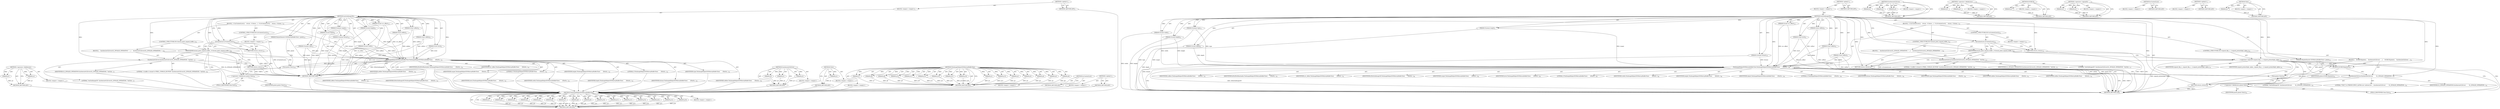 digraph "View" {
vulnerable_117 [label=<(METHOD,&lt;operator&gt;.fieldAccess)>];
vulnerable_118 [label=<(PARAM,p1)>];
vulnerable_119 [label=<(PARAM,p2)>];
vulnerable_120 [label=<(BLOCK,&lt;empty&gt;,&lt;empty&gt;)>];
vulnerable_121 [label=<(METHOD_RETURN,ANY)>];
vulnerable_6 [label=<(METHOD,&lt;global&gt;)<SUB>1</SUB>>];
vulnerable_7 [label=<(BLOCK,&lt;empty&gt;,&lt;empty&gt;)<SUB>1</SUB>>];
vulnerable_8 [label=<(METHOD,texSubImage3D)<SUB>1</SUB>>];
vulnerable_9 [label=<(PARAM,GLenum target)<SUB>2</SUB>>];
vulnerable_10 [label=<(PARAM,GLint level)<SUB>3</SUB>>];
vulnerable_11 [label=<(PARAM,GLint xoffset)<SUB>4</SUB>>];
vulnerable_12 [label=<(PARAM,GLint yoffset)<SUB>5</SUB>>];
vulnerable_13 [label=<(PARAM,GLint zoffset)<SUB>6</SUB>>];
vulnerable_14 [label=<(PARAM,GLsizei width)<SUB>7</SUB>>];
vulnerable_15 [label=<(PARAM,GLsizei height)<SUB>8</SUB>>];
vulnerable_16 [label=<(PARAM,GLsizei depth)<SUB>9</SUB>>];
vulnerable_17 [label=<(PARAM,GLenum format)<SUB>10</SUB>>];
vulnerable_18 [label=<(PARAM,GLenum type)<SUB>11</SUB>>];
vulnerable_19 [label=<(PARAM,MaybeShared&lt;DOMArrayBufferView&gt; pixels)<SUB>12</SUB>>];
vulnerable_20 [label=<(PARAM,GLuint src_offset)<SUB>13</SUB>>];
vulnerable_21 [label=<(BLOCK,{
  if (isContextLost())
    return;
  if (boun...,{
  if (isContextLost())
    return;
  if (boun...)<SUB>13</SUB>>];
vulnerable_22 [label=<(CONTROL_STRUCTURE,IF,if (isContextLost()))<SUB>14</SUB>>];
vulnerable_23 [label=<(isContextLost,isContextLost())<SUB>14</SUB>>];
vulnerable_24 [label=<(BLOCK,&lt;empty&gt;,&lt;empty&gt;)<SUB>15</SUB>>];
vulnerable_25 [label=<(RETURN,return;,return;)<SUB>15</SUB>>];
vulnerable_26 [label=<(CONTROL_STRUCTURE,IF,if (bound_pixel_unpack_buffer_))<SUB>16</SUB>>];
vulnerable_27 [label=<(IDENTIFIER,bound_pixel_unpack_buffer_,if (bound_pixel_unpack_buffer_))<SUB>16</SUB>>];
vulnerable_28 [label=<(BLOCK,{
    SynthesizeGLError(GL_INVALID_OPERATION, &quot;...,{
    SynthesizeGLError(GL_INVALID_OPERATION, &quot;...)<SUB>16</SUB>>];
vulnerable_29 [label=<(SynthesizeGLError,SynthesizeGLError(GL_INVALID_OPERATION, &quot;texSub...)<SUB>17</SUB>>];
vulnerable_30 [label=<(IDENTIFIER,GL_INVALID_OPERATION,SynthesizeGLError(GL_INVALID_OPERATION, &quot;texSub...)<SUB>17</SUB>>];
vulnerable_31 [label=<(LITERAL,&quot;texSubImage3D&quot;,SynthesizeGLError(GL_INVALID_OPERATION, &quot;texSub...)<SUB>17</SUB>>];
vulnerable_32 [label=<(LITERAL,&quot;a buffer is bound to PIXEL_UNPACK_BUFFER&quot;,SynthesizeGLError(GL_INVALID_OPERATION, &quot;texSub...)<SUB>18</SUB>>];
vulnerable_33 [label=<(RETURN,return;,return;)<SUB>19</SUB>>];
vulnerable_34 [label=<(TexImageHelperDOMArrayBufferView,TexImageHelperDOMArrayBufferView(
       kTexSu...)<SUB>21</SUB>>];
vulnerable_35 [label=<(IDENTIFIER,kTexSubImage3D,TexImageHelperDOMArrayBufferView(
       kTexSu...)<SUB>22</SUB>>];
vulnerable_36 [label=<(IDENTIFIER,target,TexImageHelperDOMArrayBufferView(
       kTexSu...)<SUB>22</SUB>>];
vulnerable_37 [label=<(IDENTIFIER,level,TexImageHelperDOMArrayBufferView(
       kTexSu...)<SUB>22</SUB>>];
vulnerable_38 [label=<(LITERAL,0,TexImageHelperDOMArrayBufferView(
       kTexSu...)<SUB>22</SUB>>];
vulnerable_39 [label=<(IDENTIFIER,width,TexImageHelperDOMArrayBufferView(
       kTexSu...)<SUB>22</SUB>>];
vulnerable_40 [label=<(IDENTIFIER,height,TexImageHelperDOMArrayBufferView(
       kTexSu...)<SUB>22</SUB>>];
vulnerable_41 [label=<(IDENTIFIER,depth,TexImageHelperDOMArrayBufferView(
       kTexSu...)<SUB>22</SUB>>];
vulnerable_42 [label=<(LITERAL,0,TexImageHelperDOMArrayBufferView(
       kTexSu...)<SUB>22</SUB>>];
vulnerable_43 [label=<(IDENTIFIER,format,TexImageHelperDOMArrayBufferView(
       kTexSu...)<SUB>22</SUB>>];
vulnerable_44 [label=<(IDENTIFIER,type,TexImageHelperDOMArrayBufferView(
       kTexSu...)<SUB>22</SUB>>];
vulnerable_45 [label=<(IDENTIFIER,xoffset,TexImageHelperDOMArrayBufferView(
       kTexSu...)<SUB>23</SUB>>];
vulnerable_46 [label=<(IDENTIFIER,yoffset,TexImageHelperDOMArrayBufferView(
       kTexSu...)<SUB>23</SUB>>];
vulnerable_47 [label=<(IDENTIFIER,zoffset,TexImageHelperDOMArrayBufferView(
       kTexSu...)<SUB>23</SUB>>];
vulnerable_48 [label=<(View,pixels.View())<SUB>23</SUB>>];
vulnerable_49 [label=<(&lt;operator&gt;.fieldAccess,pixels.View)<SUB>23</SUB>>];
vulnerable_50 [label=<(IDENTIFIER,pixels,pixels.View())<SUB>23</SUB>>];
vulnerable_51 [label=<(FIELD_IDENTIFIER,View,View)<SUB>23</SUB>>];
vulnerable_52 [label=<(IDENTIFIER,kNullNotReachable,TexImageHelperDOMArrayBufferView(
       kTexSu...)<SUB>23</SUB>>];
vulnerable_53 [label=<(IDENTIFIER,src_offset,TexImageHelperDOMArrayBufferView(
       kTexSu...)<SUB>23</SUB>>];
vulnerable_54 [label=<(METHOD_RETURN,void)<SUB>1</SUB>>];
vulnerable_56 [label=<(METHOD_RETURN,ANY)<SUB>1</SUB>>];
vulnerable_88 [label=<(METHOD,SynthesizeGLError)>];
vulnerable_89 [label=<(PARAM,p1)>];
vulnerable_90 [label=<(PARAM,p2)>];
vulnerable_91 [label=<(PARAM,p3)>];
vulnerable_92 [label=<(BLOCK,&lt;empty&gt;,&lt;empty&gt;)>];
vulnerable_93 [label=<(METHOD_RETURN,ANY)>];
vulnerable_113 [label=<(METHOD,View)>];
vulnerable_114 [label=<(PARAM,p1)>];
vulnerable_115 [label=<(BLOCK,&lt;empty&gt;,&lt;empty&gt;)>];
vulnerable_116 [label=<(METHOD_RETURN,ANY)>];
vulnerable_94 [label=<(METHOD,TexImageHelperDOMArrayBufferView)>];
vulnerable_95 [label=<(PARAM,p1)>];
vulnerable_96 [label=<(PARAM,p2)>];
vulnerable_97 [label=<(PARAM,p3)>];
vulnerable_98 [label=<(PARAM,p4)>];
vulnerable_99 [label=<(PARAM,p5)>];
vulnerable_100 [label=<(PARAM,p6)>];
vulnerable_101 [label=<(PARAM,p7)>];
vulnerable_102 [label=<(PARAM,p8)>];
vulnerable_103 [label=<(PARAM,p9)>];
vulnerable_104 [label=<(PARAM,p10)>];
vulnerable_105 [label=<(PARAM,p11)>];
vulnerable_106 [label=<(PARAM,p12)>];
vulnerable_107 [label=<(PARAM,p13)>];
vulnerable_108 [label=<(PARAM,p14)>];
vulnerable_109 [label=<(PARAM,p15)>];
vulnerable_110 [label=<(PARAM,p16)>];
vulnerable_111 [label=<(BLOCK,&lt;empty&gt;,&lt;empty&gt;)>];
vulnerable_112 [label=<(METHOD_RETURN,ANY)>];
vulnerable_85 [label=<(METHOD,isContextLost)>];
vulnerable_86 [label=<(BLOCK,&lt;empty&gt;,&lt;empty&gt;)>];
vulnerable_87 [label=<(METHOD_RETURN,ANY)>];
vulnerable_79 [label=<(METHOD,&lt;global&gt;)<SUB>1</SUB>>];
vulnerable_80 [label=<(BLOCK,&lt;empty&gt;,&lt;empty&gt;)>];
vulnerable_81 [label=<(METHOD_RETURN,ANY)>];
fixed_117 [label=<(METHOD,TexImageHelperDOMArrayBufferView)>];
fixed_118 [label=<(PARAM,p1)>];
fixed_119 [label=<(PARAM,p2)>];
fixed_120 [label=<(PARAM,p3)>];
fixed_121 [label=<(PARAM,p4)>];
fixed_122 [label=<(PARAM,p5)>];
fixed_123 [label=<(PARAM,p6)>];
fixed_124 [label=<(PARAM,p7)>];
fixed_125 [label=<(PARAM,p8)>];
fixed_126 [label=<(PARAM,p9)>];
fixed_127 [label=<(PARAM,p10)>];
fixed_128 [label=<(PARAM,p11)>];
fixed_129 [label=<(PARAM,p12)>];
fixed_130 [label=<(PARAM,p13)>];
fixed_131 [label=<(PARAM,p14)>];
fixed_132 [label=<(PARAM,p15)>];
fixed_133 [label=<(PARAM,p16)>];
fixed_134 [label=<(BLOCK,&lt;empty&gt;,&lt;empty&gt;)>];
fixed_135 [label=<(METHOD_RETURN,ANY)>];
fixed_6 [label=<(METHOD,&lt;global&gt;)<SUB>1</SUB>>];
fixed_7 [label=<(BLOCK,&lt;empty&gt;,&lt;empty&gt;)<SUB>1</SUB>>];
fixed_8 [label=<(METHOD,texSubImage3D)<SUB>1</SUB>>];
fixed_9 [label=<(PARAM,GLenum target)<SUB>2</SUB>>];
fixed_10 [label=<(PARAM,GLint level)<SUB>3</SUB>>];
fixed_11 [label=<(PARAM,GLint xoffset)<SUB>4</SUB>>];
fixed_12 [label=<(PARAM,GLint yoffset)<SUB>5</SUB>>];
fixed_13 [label=<(PARAM,GLint zoffset)<SUB>6</SUB>>];
fixed_14 [label=<(PARAM,GLsizei width)<SUB>7</SUB>>];
fixed_15 [label=<(PARAM,GLsizei height)<SUB>8</SUB>>];
fixed_16 [label=<(PARAM,GLsizei depth)<SUB>9</SUB>>];
fixed_17 [label=<(PARAM,GLenum format)<SUB>10</SUB>>];
fixed_18 [label=<(PARAM,GLenum type)<SUB>11</SUB>>];
fixed_19 [label=<(PARAM,MaybeShared&lt;DOMArrayBufferView&gt; pixels)<SUB>12</SUB>>];
fixed_20 [label=<(PARAM,GLuint src_offset)<SUB>13</SUB>>];
fixed_21 [label=<(BLOCK,{
  if (isContextLost())
    return;
  if (boun...,{
  if (isContextLost())
    return;
  if (boun...)<SUB>13</SUB>>];
fixed_22 [label=<(CONTROL_STRUCTURE,IF,if (isContextLost()))<SUB>14</SUB>>];
fixed_23 [label=<(isContextLost,isContextLost())<SUB>14</SUB>>];
fixed_24 [label=<(BLOCK,&lt;empty&gt;,&lt;empty&gt;)<SUB>15</SUB>>];
fixed_25 [label=<(RETURN,return;,return;)<SUB>15</SUB>>];
fixed_26 [label=<(CONTROL_STRUCTURE,IF,if (bound_pixel_unpack_buffer_))<SUB>16</SUB>>];
fixed_27 [label=<(IDENTIFIER,bound_pixel_unpack_buffer_,if (bound_pixel_unpack_buffer_))<SUB>16</SUB>>];
fixed_28 [label=<(BLOCK,{
    SynthesizeGLError(GL_INVALID_OPERATION, &quot;...,{
    SynthesizeGLError(GL_INVALID_OPERATION, &quot;...)<SUB>16</SUB>>];
fixed_29 [label=<(SynthesizeGLError,SynthesizeGLError(GL_INVALID_OPERATION, &quot;texSub...)<SUB>17</SUB>>];
fixed_30 [label=<(IDENTIFIER,GL_INVALID_OPERATION,SynthesizeGLError(GL_INVALID_OPERATION, &quot;texSub...)<SUB>17</SUB>>];
fixed_31 [label=<(LITERAL,&quot;texSubImage3D&quot;,SynthesizeGLError(GL_INVALID_OPERATION, &quot;texSub...)<SUB>17</SUB>>];
fixed_32 [label=<(LITERAL,&quot;a buffer is bound to PIXEL_UNPACK_BUFFER&quot;,SynthesizeGLError(GL_INVALID_OPERATION, &quot;texSub...)<SUB>18</SUB>>];
fixed_33 [label=<(RETURN,return;,return;)<SUB>19</SUB>>];
fixed_34 [label=<(CONTROL_STRUCTURE,IF,if (unpack_flip_y_ || unpack_premultiply_alpha_))<SUB>21</SUB>>];
fixed_35 [label=<(&lt;operator&gt;.logicalOr,unpack_flip_y_ || unpack_premultiply_alpha_)<SUB>21</SUB>>];
fixed_36 [label=<(IDENTIFIER,unpack_flip_y_,unpack_flip_y_ || unpack_premultiply_alpha_)<SUB>21</SUB>>];
fixed_37 [label=<(IDENTIFIER,unpack_premultiply_alpha_,unpack_flip_y_ || unpack_premultiply_alpha_)<SUB>21</SUB>>];
fixed_38 [label=<(BLOCK,{
    DCHECK(pixels);
    SynthesizeGLError(
  ...,{
    DCHECK(pixels);
    SynthesizeGLError(
  ...)<SUB>21</SUB>>];
fixed_39 [label=<(DCHECK,DCHECK(pixels))<SUB>22</SUB>>];
fixed_40 [label=<(IDENTIFIER,pixels,DCHECK(pixels))<SUB>22</SUB>>];
fixed_41 [label=<(SynthesizeGLError,SynthesizeGLError(
        GL_INVALID_OPERATION...)<SUB>23</SUB>>];
fixed_42 [label=<(IDENTIFIER,GL_INVALID_OPERATION,SynthesizeGLError(
        GL_INVALID_OPERATION...)<SUB>24</SUB>>];
fixed_43 [label=<(LITERAL,&quot;texSubImage3D&quot;,SynthesizeGLError(
        GL_INVALID_OPERATION...)<SUB>24</SUB>>];
fixed_44 [label=<(LITERAL,&quot;FLIP_Y or PREMULTIPLY_ALPHA isn't allowed for ...,SynthesizeGLError(
        GL_INVALID_OPERATION...)<SUB>25</SUB>>];
fixed_45 [label=<(RETURN,return;,return;)<SUB>26</SUB>>];
fixed_46 [label=<(TexImageHelperDOMArrayBufferView,TexImageHelperDOMArrayBufferView(
       kTexSu...)<SUB>29</SUB>>];
fixed_47 [label=<(IDENTIFIER,kTexSubImage3D,TexImageHelperDOMArrayBufferView(
       kTexSu...)<SUB>30</SUB>>];
fixed_48 [label=<(IDENTIFIER,target,TexImageHelperDOMArrayBufferView(
       kTexSu...)<SUB>30</SUB>>];
fixed_49 [label=<(IDENTIFIER,level,TexImageHelperDOMArrayBufferView(
       kTexSu...)<SUB>30</SUB>>];
fixed_50 [label=<(LITERAL,0,TexImageHelperDOMArrayBufferView(
       kTexSu...)<SUB>30</SUB>>];
fixed_51 [label=<(IDENTIFIER,width,TexImageHelperDOMArrayBufferView(
       kTexSu...)<SUB>30</SUB>>];
fixed_52 [label=<(IDENTIFIER,height,TexImageHelperDOMArrayBufferView(
       kTexSu...)<SUB>30</SUB>>];
fixed_53 [label=<(IDENTIFIER,depth,TexImageHelperDOMArrayBufferView(
       kTexSu...)<SUB>30</SUB>>];
fixed_54 [label=<(LITERAL,0,TexImageHelperDOMArrayBufferView(
       kTexSu...)<SUB>30</SUB>>];
fixed_55 [label=<(IDENTIFIER,format,TexImageHelperDOMArrayBufferView(
       kTexSu...)<SUB>30</SUB>>];
fixed_56 [label=<(IDENTIFIER,type,TexImageHelperDOMArrayBufferView(
       kTexSu...)<SUB>30</SUB>>];
fixed_57 [label=<(IDENTIFIER,xoffset,TexImageHelperDOMArrayBufferView(
       kTexSu...)<SUB>31</SUB>>];
fixed_58 [label=<(IDENTIFIER,yoffset,TexImageHelperDOMArrayBufferView(
       kTexSu...)<SUB>31</SUB>>];
fixed_59 [label=<(IDENTIFIER,zoffset,TexImageHelperDOMArrayBufferView(
       kTexSu...)<SUB>31</SUB>>];
fixed_60 [label=<(View,pixels.View())<SUB>31</SUB>>];
fixed_61 [label=<(&lt;operator&gt;.fieldAccess,pixels.View)<SUB>31</SUB>>];
fixed_62 [label=<(IDENTIFIER,pixels,pixels.View())<SUB>31</SUB>>];
fixed_63 [label=<(FIELD_IDENTIFIER,View,View)<SUB>31</SUB>>];
fixed_64 [label=<(IDENTIFIER,kNullNotReachable,TexImageHelperDOMArrayBufferView(
       kTexSu...)<SUB>31</SUB>>];
fixed_65 [label=<(IDENTIFIER,src_offset,TexImageHelperDOMArrayBufferView(
       kTexSu...)<SUB>31</SUB>>];
fixed_66 [label=<(METHOD_RETURN,void)<SUB>1</SUB>>];
fixed_68 [label=<(METHOD_RETURN,ANY)<SUB>1</SUB>>];
fixed_102 [label=<(METHOD,SynthesizeGLError)>];
fixed_103 [label=<(PARAM,p1)>];
fixed_104 [label=<(PARAM,p2)>];
fixed_105 [label=<(PARAM,p3)>];
fixed_106 [label=<(BLOCK,&lt;empty&gt;,&lt;empty&gt;)>];
fixed_107 [label=<(METHOD_RETURN,ANY)>];
fixed_140 [label=<(METHOD,&lt;operator&gt;.fieldAccess)>];
fixed_141 [label=<(PARAM,p1)>];
fixed_142 [label=<(PARAM,p2)>];
fixed_143 [label=<(BLOCK,&lt;empty&gt;,&lt;empty&gt;)>];
fixed_144 [label=<(METHOD_RETURN,ANY)>];
fixed_113 [label=<(METHOD,DCHECK)>];
fixed_114 [label=<(PARAM,p1)>];
fixed_115 [label=<(BLOCK,&lt;empty&gt;,&lt;empty&gt;)>];
fixed_116 [label=<(METHOD_RETURN,ANY)>];
fixed_108 [label=<(METHOD,&lt;operator&gt;.logicalOr)>];
fixed_109 [label=<(PARAM,p1)>];
fixed_110 [label=<(PARAM,p2)>];
fixed_111 [label=<(BLOCK,&lt;empty&gt;,&lt;empty&gt;)>];
fixed_112 [label=<(METHOD_RETURN,ANY)>];
fixed_99 [label=<(METHOD,isContextLost)>];
fixed_100 [label=<(BLOCK,&lt;empty&gt;,&lt;empty&gt;)>];
fixed_101 [label=<(METHOD_RETURN,ANY)>];
fixed_93 [label=<(METHOD,&lt;global&gt;)<SUB>1</SUB>>];
fixed_94 [label=<(BLOCK,&lt;empty&gt;,&lt;empty&gt;)>];
fixed_95 [label=<(METHOD_RETURN,ANY)>];
fixed_136 [label=<(METHOD,View)>];
fixed_137 [label=<(PARAM,p1)>];
fixed_138 [label=<(BLOCK,&lt;empty&gt;,&lt;empty&gt;)>];
fixed_139 [label=<(METHOD_RETURN,ANY)>];
vulnerable_117 -> vulnerable_118  [key=0, label="AST: "];
vulnerable_117 -> vulnerable_118  [key=1, label="DDG: "];
vulnerable_117 -> vulnerable_120  [key=0, label="AST: "];
vulnerable_117 -> vulnerable_119  [key=0, label="AST: "];
vulnerable_117 -> vulnerable_119  [key=1, label="DDG: "];
vulnerable_117 -> vulnerable_121  [key=0, label="AST: "];
vulnerable_117 -> vulnerable_121  [key=1, label="CFG: "];
vulnerable_118 -> vulnerable_121  [key=0, label="DDG: p1"];
vulnerable_119 -> vulnerable_121  [key=0, label="DDG: p2"];
vulnerable_120 -> fixed_117  [key=0];
vulnerable_121 -> fixed_117  [key=0];
vulnerable_6 -> vulnerable_7  [key=0, label="AST: "];
vulnerable_6 -> vulnerable_56  [key=0, label="AST: "];
vulnerable_6 -> vulnerable_56  [key=1, label="CFG: "];
vulnerable_7 -> vulnerable_8  [key=0, label="AST: "];
vulnerable_8 -> vulnerable_9  [key=0, label="AST: "];
vulnerable_8 -> vulnerable_9  [key=1, label="DDG: "];
vulnerable_8 -> vulnerable_10  [key=0, label="AST: "];
vulnerable_8 -> vulnerable_10  [key=1, label="DDG: "];
vulnerable_8 -> vulnerable_11  [key=0, label="AST: "];
vulnerable_8 -> vulnerable_11  [key=1, label="DDG: "];
vulnerable_8 -> vulnerable_12  [key=0, label="AST: "];
vulnerable_8 -> vulnerable_12  [key=1, label="DDG: "];
vulnerable_8 -> vulnerable_13  [key=0, label="AST: "];
vulnerable_8 -> vulnerable_13  [key=1, label="DDG: "];
vulnerable_8 -> vulnerable_14  [key=0, label="AST: "];
vulnerable_8 -> vulnerable_14  [key=1, label="DDG: "];
vulnerable_8 -> vulnerable_15  [key=0, label="AST: "];
vulnerable_8 -> vulnerable_15  [key=1, label="DDG: "];
vulnerable_8 -> vulnerable_16  [key=0, label="AST: "];
vulnerable_8 -> vulnerable_16  [key=1, label="DDG: "];
vulnerable_8 -> vulnerable_17  [key=0, label="AST: "];
vulnerable_8 -> vulnerable_17  [key=1, label="DDG: "];
vulnerable_8 -> vulnerable_18  [key=0, label="AST: "];
vulnerable_8 -> vulnerable_18  [key=1, label="DDG: "];
vulnerable_8 -> vulnerable_19  [key=0, label="AST: "];
vulnerable_8 -> vulnerable_19  [key=1, label="DDG: "];
vulnerable_8 -> vulnerable_20  [key=0, label="AST: "];
vulnerable_8 -> vulnerable_20  [key=1, label="DDG: "];
vulnerable_8 -> vulnerable_21  [key=0, label="AST: "];
vulnerable_8 -> vulnerable_54  [key=0, label="AST: "];
vulnerable_8 -> vulnerable_23  [key=0, label="CFG: "];
vulnerable_8 -> vulnerable_23  [key=1, label="DDG: "];
vulnerable_8 -> vulnerable_27  [key=0, label="DDG: "];
vulnerable_8 -> vulnerable_34  [key=0, label="DDG: "];
vulnerable_8 -> vulnerable_25  [key=0, label="DDG: "];
vulnerable_8 -> vulnerable_33  [key=0, label="DDG: "];
vulnerable_8 -> vulnerable_29  [key=0, label="DDG: "];
vulnerable_9 -> vulnerable_54  [key=0, label="DDG: target"];
vulnerable_9 -> vulnerable_34  [key=0, label="DDG: target"];
vulnerable_10 -> vulnerable_54  [key=0, label="DDG: level"];
vulnerable_10 -> vulnerable_34  [key=0, label="DDG: level"];
vulnerable_11 -> vulnerable_54  [key=0, label="DDG: xoffset"];
vulnerable_11 -> vulnerable_34  [key=0, label="DDG: xoffset"];
vulnerable_12 -> vulnerable_54  [key=0, label="DDG: yoffset"];
vulnerable_12 -> vulnerable_34  [key=0, label="DDG: yoffset"];
vulnerable_13 -> vulnerable_54  [key=0, label="DDG: zoffset"];
vulnerable_13 -> vulnerable_34  [key=0, label="DDG: zoffset"];
vulnerable_14 -> vulnerable_54  [key=0, label="DDG: width"];
vulnerable_14 -> vulnerable_34  [key=0, label="DDG: width"];
vulnerable_15 -> vulnerable_54  [key=0, label="DDG: height"];
vulnerable_15 -> vulnerable_34  [key=0, label="DDG: height"];
vulnerable_16 -> vulnerable_54  [key=0, label="DDG: depth"];
vulnerable_16 -> vulnerable_34  [key=0, label="DDG: depth"];
vulnerable_17 -> vulnerable_54  [key=0, label="DDG: format"];
vulnerable_17 -> vulnerable_34  [key=0, label="DDG: format"];
vulnerable_18 -> vulnerable_54  [key=0, label="DDG: type"];
vulnerable_18 -> vulnerable_34  [key=0, label="DDG: type"];
vulnerable_19 -> vulnerable_54  [key=0, label="DDG: pixels"];
vulnerable_19 -> vulnerable_48  [key=0, label="DDG: pixels"];
vulnerable_20 -> vulnerable_54  [key=0, label="DDG: src_offset"];
vulnerable_20 -> vulnerable_34  [key=0, label="DDG: src_offset"];
vulnerable_21 -> vulnerable_22  [key=0, label="AST: "];
vulnerable_21 -> vulnerable_26  [key=0, label="AST: "];
vulnerable_21 -> vulnerable_34  [key=0, label="AST: "];
vulnerable_22 -> vulnerable_23  [key=0, label="AST: "];
vulnerable_22 -> vulnerable_24  [key=0, label="AST: "];
vulnerable_23 -> vulnerable_25  [key=0, label="CFG: "];
vulnerable_23 -> vulnerable_25  [key=1, label="CDG: "];
vulnerable_23 -> vulnerable_27  [key=0, label="CFG: "];
vulnerable_23 -> vulnerable_27  [key=1, label="CDG: "];
vulnerable_23 -> vulnerable_54  [key=0, label="DDG: isContextLost()"];
vulnerable_24 -> vulnerable_25  [key=0, label="AST: "];
vulnerable_25 -> vulnerable_54  [key=0, label="CFG: "];
vulnerable_25 -> vulnerable_54  [key=1, label="DDG: &lt;RET&gt;"];
vulnerable_26 -> vulnerable_27  [key=0, label="AST: "];
vulnerable_26 -> vulnerable_28  [key=0, label="AST: "];
vulnerable_27 -> vulnerable_29  [key=0, label="CFG: "];
vulnerable_27 -> vulnerable_29  [key=1, label="CDG: "];
vulnerable_27 -> vulnerable_51  [key=0, label="CFG: "];
vulnerable_27 -> vulnerable_51  [key=1, label="CDG: "];
vulnerable_27 -> vulnerable_34  [key=0, label="CDG: "];
vulnerable_27 -> vulnerable_48  [key=0, label="CDG: "];
vulnerable_27 -> vulnerable_49  [key=0, label="CDG: "];
vulnerable_27 -> vulnerable_33  [key=0, label="CDG: "];
vulnerable_28 -> vulnerable_29  [key=0, label="AST: "];
vulnerable_28 -> vulnerable_33  [key=0, label="AST: "];
vulnerable_29 -> vulnerable_30  [key=0, label="AST: "];
vulnerable_29 -> vulnerable_31  [key=0, label="AST: "];
vulnerable_29 -> vulnerable_32  [key=0, label="AST: "];
vulnerable_29 -> vulnerable_33  [key=0, label="CFG: "];
vulnerable_29 -> vulnerable_54  [key=0, label="DDG: GL_INVALID_OPERATION"];
vulnerable_30 -> fixed_117  [key=0];
vulnerable_31 -> fixed_117  [key=0];
vulnerable_32 -> fixed_117  [key=0];
vulnerable_33 -> vulnerable_54  [key=0, label="CFG: "];
vulnerable_33 -> vulnerable_54  [key=1, label="DDG: &lt;RET&gt;"];
vulnerable_34 -> vulnerable_35  [key=0, label="AST: "];
vulnerable_34 -> vulnerable_36  [key=0, label="AST: "];
vulnerable_34 -> vulnerable_37  [key=0, label="AST: "];
vulnerable_34 -> vulnerable_38  [key=0, label="AST: "];
vulnerable_34 -> vulnerable_39  [key=0, label="AST: "];
vulnerable_34 -> vulnerable_40  [key=0, label="AST: "];
vulnerable_34 -> vulnerable_41  [key=0, label="AST: "];
vulnerable_34 -> vulnerable_42  [key=0, label="AST: "];
vulnerable_34 -> vulnerable_43  [key=0, label="AST: "];
vulnerable_34 -> vulnerable_44  [key=0, label="AST: "];
vulnerable_34 -> vulnerable_45  [key=0, label="AST: "];
vulnerable_34 -> vulnerable_46  [key=0, label="AST: "];
vulnerable_34 -> vulnerable_47  [key=0, label="AST: "];
vulnerable_34 -> vulnerable_48  [key=0, label="AST: "];
vulnerable_34 -> vulnerable_52  [key=0, label="AST: "];
vulnerable_34 -> vulnerable_53  [key=0, label="AST: "];
vulnerable_34 -> vulnerable_54  [key=0, label="CFG: "];
vulnerable_34 -> vulnerable_54  [key=1, label="DDG: kTexSubImage3D"];
vulnerable_35 -> fixed_117  [key=0];
vulnerable_36 -> fixed_117  [key=0];
vulnerable_37 -> fixed_117  [key=0];
vulnerable_38 -> fixed_117  [key=0];
vulnerable_39 -> fixed_117  [key=0];
vulnerable_40 -> fixed_117  [key=0];
vulnerable_41 -> fixed_117  [key=0];
vulnerable_42 -> fixed_117  [key=0];
vulnerable_43 -> fixed_117  [key=0];
vulnerable_44 -> fixed_117  [key=0];
vulnerable_45 -> fixed_117  [key=0];
vulnerable_46 -> fixed_117  [key=0];
vulnerable_47 -> fixed_117  [key=0];
vulnerable_48 -> vulnerable_49  [key=0, label="AST: "];
vulnerable_48 -> vulnerable_34  [key=0, label="CFG: "];
vulnerable_48 -> vulnerable_34  [key=1, label="DDG: pixels.View"];
vulnerable_49 -> vulnerable_50  [key=0, label="AST: "];
vulnerable_49 -> vulnerable_51  [key=0, label="AST: "];
vulnerable_49 -> vulnerable_48  [key=0, label="CFG: "];
vulnerable_50 -> fixed_117  [key=0];
vulnerable_51 -> vulnerable_49  [key=0, label="CFG: "];
vulnerable_52 -> fixed_117  [key=0];
vulnerable_53 -> fixed_117  [key=0];
vulnerable_54 -> fixed_117  [key=0];
vulnerable_56 -> fixed_117  [key=0];
vulnerable_88 -> vulnerable_89  [key=0, label="AST: "];
vulnerable_88 -> vulnerable_89  [key=1, label="DDG: "];
vulnerable_88 -> vulnerable_92  [key=0, label="AST: "];
vulnerable_88 -> vulnerable_90  [key=0, label="AST: "];
vulnerable_88 -> vulnerable_90  [key=1, label="DDG: "];
vulnerable_88 -> vulnerable_93  [key=0, label="AST: "];
vulnerable_88 -> vulnerable_93  [key=1, label="CFG: "];
vulnerable_88 -> vulnerable_91  [key=0, label="AST: "];
vulnerable_88 -> vulnerable_91  [key=1, label="DDG: "];
vulnerable_89 -> vulnerable_93  [key=0, label="DDG: p1"];
vulnerable_90 -> vulnerable_93  [key=0, label="DDG: p2"];
vulnerable_91 -> vulnerable_93  [key=0, label="DDG: p3"];
vulnerable_92 -> fixed_117  [key=0];
vulnerable_93 -> fixed_117  [key=0];
vulnerable_113 -> vulnerable_114  [key=0, label="AST: "];
vulnerable_113 -> vulnerable_114  [key=1, label="DDG: "];
vulnerable_113 -> vulnerable_115  [key=0, label="AST: "];
vulnerable_113 -> vulnerable_116  [key=0, label="AST: "];
vulnerable_113 -> vulnerable_116  [key=1, label="CFG: "];
vulnerable_114 -> vulnerable_116  [key=0, label="DDG: p1"];
vulnerable_115 -> fixed_117  [key=0];
vulnerable_116 -> fixed_117  [key=0];
vulnerable_94 -> vulnerable_95  [key=0, label="AST: "];
vulnerable_94 -> vulnerable_95  [key=1, label="DDG: "];
vulnerable_94 -> vulnerable_111  [key=0, label="AST: "];
vulnerable_94 -> vulnerable_96  [key=0, label="AST: "];
vulnerable_94 -> vulnerable_96  [key=1, label="DDG: "];
vulnerable_94 -> vulnerable_112  [key=0, label="AST: "];
vulnerable_94 -> vulnerable_112  [key=1, label="CFG: "];
vulnerable_94 -> vulnerable_97  [key=0, label="AST: "];
vulnerable_94 -> vulnerable_97  [key=1, label="DDG: "];
vulnerable_94 -> vulnerable_98  [key=0, label="AST: "];
vulnerable_94 -> vulnerable_98  [key=1, label="DDG: "];
vulnerable_94 -> vulnerable_99  [key=0, label="AST: "];
vulnerable_94 -> vulnerable_99  [key=1, label="DDG: "];
vulnerable_94 -> vulnerable_100  [key=0, label="AST: "];
vulnerable_94 -> vulnerable_100  [key=1, label="DDG: "];
vulnerable_94 -> vulnerable_101  [key=0, label="AST: "];
vulnerable_94 -> vulnerable_101  [key=1, label="DDG: "];
vulnerable_94 -> vulnerable_102  [key=0, label="AST: "];
vulnerable_94 -> vulnerable_102  [key=1, label="DDG: "];
vulnerable_94 -> vulnerable_103  [key=0, label="AST: "];
vulnerable_94 -> vulnerable_103  [key=1, label="DDG: "];
vulnerable_94 -> vulnerable_104  [key=0, label="AST: "];
vulnerable_94 -> vulnerable_104  [key=1, label="DDG: "];
vulnerable_94 -> vulnerable_105  [key=0, label="AST: "];
vulnerable_94 -> vulnerable_105  [key=1, label="DDG: "];
vulnerable_94 -> vulnerable_106  [key=0, label="AST: "];
vulnerable_94 -> vulnerable_106  [key=1, label="DDG: "];
vulnerable_94 -> vulnerable_107  [key=0, label="AST: "];
vulnerable_94 -> vulnerable_107  [key=1, label="DDG: "];
vulnerable_94 -> vulnerable_108  [key=0, label="AST: "];
vulnerable_94 -> vulnerable_108  [key=1, label="DDG: "];
vulnerable_94 -> vulnerable_109  [key=0, label="AST: "];
vulnerable_94 -> vulnerable_109  [key=1, label="DDG: "];
vulnerable_94 -> vulnerable_110  [key=0, label="AST: "];
vulnerable_94 -> vulnerable_110  [key=1, label="DDG: "];
vulnerable_95 -> vulnerable_112  [key=0, label="DDG: p1"];
vulnerable_96 -> vulnerable_112  [key=0, label="DDG: p2"];
vulnerable_97 -> vulnerable_112  [key=0, label="DDG: p3"];
vulnerable_98 -> vulnerable_112  [key=0, label="DDG: p4"];
vulnerable_99 -> vulnerable_112  [key=0, label="DDG: p5"];
vulnerable_100 -> vulnerable_112  [key=0, label="DDG: p6"];
vulnerable_101 -> vulnerable_112  [key=0, label="DDG: p7"];
vulnerable_102 -> vulnerable_112  [key=0, label="DDG: p8"];
vulnerable_103 -> vulnerable_112  [key=0, label="DDG: p9"];
vulnerable_104 -> vulnerable_112  [key=0, label="DDG: p10"];
vulnerable_105 -> vulnerable_112  [key=0, label="DDG: p11"];
vulnerable_106 -> vulnerable_112  [key=0, label="DDG: p12"];
vulnerable_107 -> vulnerable_112  [key=0, label="DDG: p13"];
vulnerable_108 -> vulnerable_112  [key=0, label="DDG: p14"];
vulnerable_109 -> vulnerable_112  [key=0, label="DDG: p15"];
vulnerable_110 -> vulnerable_112  [key=0, label="DDG: p16"];
vulnerable_111 -> fixed_117  [key=0];
vulnerable_112 -> fixed_117  [key=0];
vulnerable_85 -> vulnerable_86  [key=0, label="AST: "];
vulnerable_85 -> vulnerable_87  [key=0, label="AST: "];
vulnerable_85 -> vulnerable_87  [key=1, label="CFG: "];
vulnerable_86 -> fixed_117  [key=0];
vulnerable_87 -> fixed_117  [key=0];
vulnerable_79 -> vulnerable_80  [key=0, label="AST: "];
vulnerable_79 -> vulnerable_81  [key=0, label="AST: "];
vulnerable_79 -> vulnerable_81  [key=1, label="CFG: "];
vulnerable_80 -> fixed_117  [key=0];
vulnerable_81 -> fixed_117  [key=0];
fixed_117 -> fixed_118  [key=0, label="AST: "];
fixed_117 -> fixed_118  [key=1, label="DDG: "];
fixed_117 -> fixed_134  [key=0, label="AST: "];
fixed_117 -> fixed_119  [key=0, label="AST: "];
fixed_117 -> fixed_119  [key=1, label="DDG: "];
fixed_117 -> fixed_135  [key=0, label="AST: "];
fixed_117 -> fixed_135  [key=1, label="CFG: "];
fixed_117 -> fixed_120  [key=0, label="AST: "];
fixed_117 -> fixed_120  [key=1, label="DDG: "];
fixed_117 -> fixed_121  [key=0, label="AST: "];
fixed_117 -> fixed_121  [key=1, label="DDG: "];
fixed_117 -> fixed_122  [key=0, label="AST: "];
fixed_117 -> fixed_122  [key=1, label="DDG: "];
fixed_117 -> fixed_123  [key=0, label="AST: "];
fixed_117 -> fixed_123  [key=1, label="DDG: "];
fixed_117 -> fixed_124  [key=0, label="AST: "];
fixed_117 -> fixed_124  [key=1, label="DDG: "];
fixed_117 -> fixed_125  [key=0, label="AST: "];
fixed_117 -> fixed_125  [key=1, label="DDG: "];
fixed_117 -> fixed_126  [key=0, label="AST: "];
fixed_117 -> fixed_126  [key=1, label="DDG: "];
fixed_117 -> fixed_127  [key=0, label="AST: "];
fixed_117 -> fixed_127  [key=1, label="DDG: "];
fixed_117 -> fixed_128  [key=0, label="AST: "];
fixed_117 -> fixed_128  [key=1, label="DDG: "];
fixed_117 -> fixed_129  [key=0, label="AST: "];
fixed_117 -> fixed_129  [key=1, label="DDG: "];
fixed_117 -> fixed_130  [key=0, label="AST: "];
fixed_117 -> fixed_130  [key=1, label="DDG: "];
fixed_117 -> fixed_131  [key=0, label="AST: "];
fixed_117 -> fixed_131  [key=1, label="DDG: "];
fixed_117 -> fixed_132  [key=0, label="AST: "];
fixed_117 -> fixed_132  [key=1, label="DDG: "];
fixed_117 -> fixed_133  [key=0, label="AST: "];
fixed_117 -> fixed_133  [key=1, label="DDG: "];
fixed_118 -> fixed_135  [key=0, label="DDG: p1"];
fixed_119 -> fixed_135  [key=0, label="DDG: p2"];
fixed_120 -> fixed_135  [key=0, label="DDG: p3"];
fixed_121 -> fixed_135  [key=0, label="DDG: p4"];
fixed_122 -> fixed_135  [key=0, label="DDG: p5"];
fixed_123 -> fixed_135  [key=0, label="DDG: p6"];
fixed_124 -> fixed_135  [key=0, label="DDG: p7"];
fixed_125 -> fixed_135  [key=0, label="DDG: p8"];
fixed_126 -> fixed_135  [key=0, label="DDG: p9"];
fixed_127 -> fixed_135  [key=0, label="DDG: p10"];
fixed_128 -> fixed_135  [key=0, label="DDG: p11"];
fixed_129 -> fixed_135  [key=0, label="DDG: p12"];
fixed_130 -> fixed_135  [key=0, label="DDG: p13"];
fixed_131 -> fixed_135  [key=0, label="DDG: p14"];
fixed_132 -> fixed_135  [key=0, label="DDG: p15"];
fixed_133 -> fixed_135  [key=0, label="DDG: p16"];
fixed_6 -> fixed_7  [key=0, label="AST: "];
fixed_6 -> fixed_68  [key=0, label="AST: "];
fixed_6 -> fixed_68  [key=1, label="CFG: "];
fixed_7 -> fixed_8  [key=0, label="AST: "];
fixed_8 -> fixed_9  [key=0, label="AST: "];
fixed_8 -> fixed_9  [key=1, label="DDG: "];
fixed_8 -> fixed_10  [key=0, label="AST: "];
fixed_8 -> fixed_10  [key=1, label="DDG: "];
fixed_8 -> fixed_11  [key=0, label="AST: "];
fixed_8 -> fixed_11  [key=1, label="DDG: "];
fixed_8 -> fixed_12  [key=0, label="AST: "];
fixed_8 -> fixed_12  [key=1, label="DDG: "];
fixed_8 -> fixed_13  [key=0, label="AST: "];
fixed_8 -> fixed_13  [key=1, label="DDG: "];
fixed_8 -> fixed_14  [key=0, label="AST: "];
fixed_8 -> fixed_14  [key=1, label="DDG: "];
fixed_8 -> fixed_15  [key=0, label="AST: "];
fixed_8 -> fixed_15  [key=1, label="DDG: "];
fixed_8 -> fixed_16  [key=0, label="AST: "];
fixed_8 -> fixed_16  [key=1, label="DDG: "];
fixed_8 -> fixed_17  [key=0, label="AST: "];
fixed_8 -> fixed_17  [key=1, label="DDG: "];
fixed_8 -> fixed_18  [key=0, label="AST: "];
fixed_8 -> fixed_18  [key=1, label="DDG: "];
fixed_8 -> fixed_19  [key=0, label="AST: "];
fixed_8 -> fixed_19  [key=1, label="DDG: "];
fixed_8 -> fixed_20  [key=0, label="AST: "];
fixed_8 -> fixed_20  [key=1, label="DDG: "];
fixed_8 -> fixed_21  [key=0, label="AST: "];
fixed_8 -> fixed_66  [key=0, label="AST: "];
fixed_8 -> fixed_23  [key=0, label="CFG: "];
fixed_8 -> fixed_23  [key=1, label="DDG: "];
fixed_8 -> fixed_27  [key=0, label="DDG: "];
fixed_8 -> fixed_46  [key=0, label="DDG: "];
fixed_8 -> fixed_25  [key=0, label="DDG: "];
fixed_8 -> fixed_33  [key=0, label="DDG: "];
fixed_8 -> fixed_35  [key=0, label="DDG: "];
fixed_8 -> fixed_45  [key=0, label="DDG: "];
fixed_8 -> fixed_29  [key=0, label="DDG: "];
fixed_8 -> fixed_39  [key=0, label="DDG: "];
fixed_8 -> fixed_41  [key=0, label="DDG: "];
fixed_9 -> fixed_66  [key=0, label="DDG: target"];
fixed_9 -> fixed_46  [key=0, label="DDG: target"];
fixed_10 -> fixed_66  [key=0, label="DDG: level"];
fixed_10 -> fixed_46  [key=0, label="DDG: level"];
fixed_11 -> fixed_66  [key=0, label="DDG: xoffset"];
fixed_11 -> fixed_46  [key=0, label="DDG: xoffset"];
fixed_12 -> fixed_66  [key=0, label="DDG: yoffset"];
fixed_12 -> fixed_46  [key=0, label="DDG: yoffset"];
fixed_13 -> fixed_66  [key=0, label="DDG: zoffset"];
fixed_13 -> fixed_46  [key=0, label="DDG: zoffset"];
fixed_14 -> fixed_66  [key=0, label="DDG: width"];
fixed_14 -> fixed_46  [key=0, label="DDG: width"];
fixed_15 -> fixed_66  [key=0, label="DDG: height"];
fixed_15 -> fixed_46  [key=0, label="DDG: height"];
fixed_16 -> fixed_66  [key=0, label="DDG: depth"];
fixed_16 -> fixed_46  [key=0, label="DDG: depth"];
fixed_17 -> fixed_66  [key=0, label="DDG: format"];
fixed_17 -> fixed_46  [key=0, label="DDG: format"];
fixed_18 -> fixed_66  [key=0, label="DDG: type"];
fixed_18 -> fixed_46  [key=0, label="DDG: type"];
fixed_19 -> fixed_66  [key=0, label="DDG: pixels"];
fixed_19 -> fixed_60  [key=0, label="DDG: pixels"];
fixed_19 -> fixed_39  [key=0, label="DDG: pixels"];
fixed_20 -> fixed_66  [key=0, label="DDG: src_offset"];
fixed_20 -> fixed_46  [key=0, label="DDG: src_offset"];
fixed_21 -> fixed_22  [key=0, label="AST: "];
fixed_21 -> fixed_26  [key=0, label="AST: "];
fixed_21 -> fixed_34  [key=0, label="AST: "];
fixed_21 -> fixed_46  [key=0, label="AST: "];
fixed_22 -> fixed_23  [key=0, label="AST: "];
fixed_22 -> fixed_24  [key=0, label="AST: "];
fixed_23 -> fixed_25  [key=0, label="CFG: "];
fixed_23 -> fixed_25  [key=1, label="CDG: "];
fixed_23 -> fixed_27  [key=0, label="CFG: "];
fixed_23 -> fixed_27  [key=1, label="CDG: "];
fixed_23 -> fixed_66  [key=0, label="DDG: isContextLost()"];
fixed_24 -> fixed_25  [key=0, label="AST: "];
fixed_25 -> fixed_66  [key=0, label="CFG: "];
fixed_25 -> fixed_66  [key=1, label="DDG: &lt;RET&gt;"];
fixed_26 -> fixed_27  [key=0, label="AST: "];
fixed_26 -> fixed_28  [key=0, label="AST: "];
fixed_27 -> fixed_29  [key=0, label="CFG: "];
fixed_27 -> fixed_29  [key=1, label="CDG: "];
fixed_27 -> fixed_35  [key=0, label="CFG: "];
fixed_27 -> fixed_35  [key=1, label="CDG: "];
fixed_27 -> fixed_33  [key=0, label="CDG: "];
fixed_28 -> fixed_29  [key=0, label="AST: "];
fixed_28 -> fixed_33  [key=0, label="AST: "];
fixed_29 -> fixed_30  [key=0, label="AST: "];
fixed_29 -> fixed_31  [key=0, label="AST: "];
fixed_29 -> fixed_32  [key=0, label="AST: "];
fixed_29 -> fixed_33  [key=0, label="CFG: "];
fixed_33 -> fixed_66  [key=0, label="CFG: "];
fixed_33 -> fixed_66  [key=1, label="DDG: &lt;RET&gt;"];
fixed_34 -> fixed_35  [key=0, label="AST: "];
fixed_34 -> fixed_38  [key=0, label="AST: "];
fixed_35 -> fixed_36  [key=0, label="AST: "];
fixed_35 -> fixed_37  [key=0, label="AST: "];
fixed_35 -> fixed_39  [key=0, label="CFG: "];
fixed_35 -> fixed_39  [key=1, label="CDG: "];
fixed_35 -> fixed_63  [key=0, label="CFG: "];
fixed_35 -> fixed_63  [key=1, label="CDG: "];
fixed_35 -> fixed_66  [key=0, label="DDG: unpack_premultiply_alpha_"];
fixed_35 -> fixed_60  [key=0, label="CDG: "];
fixed_35 -> fixed_61  [key=0, label="CDG: "];
fixed_35 -> fixed_46  [key=0, label="CDG: "];
fixed_35 -> fixed_41  [key=0, label="CDG: "];
fixed_35 -> fixed_45  [key=0, label="CDG: "];
fixed_38 -> fixed_39  [key=0, label="AST: "];
fixed_38 -> fixed_41  [key=0, label="AST: "];
fixed_38 -> fixed_45  [key=0, label="AST: "];
fixed_39 -> fixed_40  [key=0, label="AST: "];
fixed_39 -> fixed_41  [key=0, label="CFG: "];
fixed_41 -> fixed_42  [key=0, label="AST: "];
fixed_41 -> fixed_43  [key=0, label="AST: "];
fixed_41 -> fixed_44  [key=0, label="AST: "];
fixed_41 -> fixed_45  [key=0, label="CFG: "];
fixed_45 -> fixed_66  [key=0, label="CFG: "];
fixed_45 -> fixed_66  [key=1, label="DDG: &lt;RET&gt;"];
fixed_46 -> fixed_47  [key=0, label="AST: "];
fixed_46 -> fixed_48  [key=0, label="AST: "];
fixed_46 -> fixed_49  [key=0, label="AST: "];
fixed_46 -> fixed_50  [key=0, label="AST: "];
fixed_46 -> fixed_51  [key=0, label="AST: "];
fixed_46 -> fixed_52  [key=0, label="AST: "];
fixed_46 -> fixed_53  [key=0, label="AST: "];
fixed_46 -> fixed_54  [key=0, label="AST: "];
fixed_46 -> fixed_55  [key=0, label="AST: "];
fixed_46 -> fixed_56  [key=0, label="AST: "];
fixed_46 -> fixed_57  [key=0, label="AST: "];
fixed_46 -> fixed_58  [key=0, label="AST: "];
fixed_46 -> fixed_59  [key=0, label="AST: "];
fixed_46 -> fixed_60  [key=0, label="AST: "];
fixed_46 -> fixed_64  [key=0, label="AST: "];
fixed_46 -> fixed_65  [key=0, label="AST: "];
fixed_46 -> fixed_66  [key=0, label="CFG: "];
fixed_46 -> fixed_66  [key=1, label="DDG: kTexSubImage3D"];
fixed_60 -> fixed_61  [key=0, label="AST: "];
fixed_60 -> fixed_46  [key=0, label="CFG: "];
fixed_60 -> fixed_46  [key=1, label="DDG: pixels.View"];
fixed_61 -> fixed_62  [key=0, label="AST: "];
fixed_61 -> fixed_63  [key=0, label="AST: "];
fixed_61 -> fixed_60  [key=0, label="CFG: "];
fixed_63 -> fixed_61  [key=0, label="CFG: "];
fixed_102 -> fixed_103  [key=0, label="AST: "];
fixed_102 -> fixed_103  [key=1, label="DDG: "];
fixed_102 -> fixed_106  [key=0, label="AST: "];
fixed_102 -> fixed_104  [key=0, label="AST: "];
fixed_102 -> fixed_104  [key=1, label="DDG: "];
fixed_102 -> fixed_107  [key=0, label="AST: "];
fixed_102 -> fixed_107  [key=1, label="CFG: "];
fixed_102 -> fixed_105  [key=0, label="AST: "];
fixed_102 -> fixed_105  [key=1, label="DDG: "];
fixed_103 -> fixed_107  [key=0, label="DDG: p1"];
fixed_104 -> fixed_107  [key=0, label="DDG: p2"];
fixed_105 -> fixed_107  [key=0, label="DDG: p3"];
fixed_140 -> fixed_141  [key=0, label="AST: "];
fixed_140 -> fixed_141  [key=1, label="DDG: "];
fixed_140 -> fixed_143  [key=0, label="AST: "];
fixed_140 -> fixed_142  [key=0, label="AST: "];
fixed_140 -> fixed_142  [key=1, label="DDG: "];
fixed_140 -> fixed_144  [key=0, label="AST: "];
fixed_140 -> fixed_144  [key=1, label="CFG: "];
fixed_141 -> fixed_144  [key=0, label="DDG: p1"];
fixed_142 -> fixed_144  [key=0, label="DDG: p2"];
fixed_113 -> fixed_114  [key=0, label="AST: "];
fixed_113 -> fixed_114  [key=1, label="DDG: "];
fixed_113 -> fixed_115  [key=0, label="AST: "];
fixed_113 -> fixed_116  [key=0, label="AST: "];
fixed_113 -> fixed_116  [key=1, label="CFG: "];
fixed_114 -> fixed_116  [key=0, label="DDG: p1"];
fixed_108 -> fixed_109  [key=0, label="AST: "];
fixed_108 -> fixed_109  [key=1, label="DDG: "];
fixed_108 -> fixed_111  [key=0, label="AST: "];
fixed_108 -> fixed_110  [key=0, label="AST: "];
fixed_108 -> fixed_110  [key=1, label="DDG: "];
fixed_108 -> fixed_112  [key=0, label="AST: "];
fixed_108 -> fixed_112  [key=1, label="CFG: "];
fixed_109 -> fixed_112  [key=0, label="DDG: p1"];
fixed_110 -> fixed_112  [key=0, label="DDG: p2"];
fixed_99 -> fixed_100  [key=0, label="AST: "];
fixed_99 -> fixed_101  [key=0, label="AST: "];
fixed_99 -> fixed_101  [key=1, label="CFG: "];
fixed_93 -> fixed_94  [key=0, label="AST: "];
fixed_93 -> fixed_95  [key=0, label="AST: "];
fixed_93 -> fixed_95  [key=1, label="CFG: "];
fixed_136 -> fixed_137  [key=0, label="AST: "];
fixed_136 -> fixed_137  [key=1, label="DDG: "];
fixed_136 -> fixed_138  [key=0, label="AST: "];
fixed_136 -> fixed_139  [key=0, label="AST: "];
fixed_136 -> fixed_139  [key=1, label="CFG: "];
fixed_137 -> fixed_139  [key=0, label="DDG: p1"];
}
